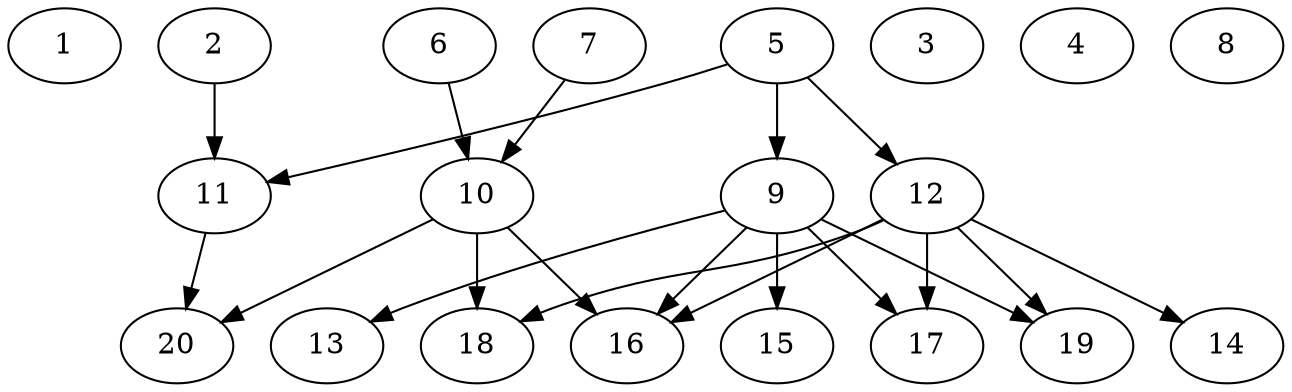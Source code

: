 // DAG automatically generated by daggen at Tue Jul 23 14:23:30 2019
// ./daggen --dot -n 20 --ccr 0.4 --fat 0.6 --regular 0.5 --density 0.6 --mindata 5242880 --maxdata 52428800 
digraph G {
  1 [size="68697600", alpha="0.06", expect_size="27479040"] 
  2 [size="106542080", alpha="0.18", expect_size="42616832"] 
  2 -> 11 [size ="42616832"]
  3 [size="38615040", alpha="0.20", expect_size="15446016"] 
  4 [size="84047360", alpha="0.01", expect_size="33618944"] 
  5 [size="111303680", alpha="0.16", expect_size="44521472"] 
  5 -> 9 [size ="44521472"]
  5 -> 11 [size ="44521472"]
  5 -> 12 [size ="44521472"]
  6 [size="109153280", alpha="0.04", expect_size="43661312"] 
  6 -> 10 [size ="43661312"]
  7 [size="64655360", alpha="0.20", expect_size="25862144"] 
  7 -> 10 [size ="25862144"]
  8 [size="50286080", alpha="0.03", expect_size="20114432"] 
  9 [size="94425600", alpha="0.12", expect_size="37770240"] 
  9 -> 13 [size ="37770240"]
  9 -> 15 [size ="37770240"]
  9 -> 16 [size ="37770240"]
  9 -> 17 [size ="37770240"]
  9 -> 19 [size ="37770240"]
  10 [size="91102720", alpha="0.16", expect_size="36441088"] 
  10 -> 16 [size ="36441088"]
  10 -> 18 [size ="36441088"]
  10 -> 20 [size ="36441088"]
  11 [size="81280000", alpha="0.06", expect_size="32512000"] 
  11 -> 20 [size ="32512000"]
  12 [size="116300800", alpha="0.13", expect_size="46520320"] 
  12 -> 14 [size ="46520320"]
  12 -> 16 [size ="46520320"]
  12 -> 17 [size ="46520320"]
  12 -> 18 [size ="46520320"]
  12 -> 19 [size ="46520320"]
  13 [size="104340480", alpha="0.09", expect_size="41736192"] 
  14 [size="101813760", alpha="0.09", expect_size="40725504"] 
  15 [size="105981440", alpha="0.09", expect_size="42392576"] 
  16 [size="84328960", alpha="0.09", expect_size="33731584"] 
  17 [size="105000960", alpha="0.03", expect_size="42000384"] 
  18 [size="102663680", alpha="0.00", expect_size="41065472"] 
  19 [size="121830400", alpha="0.15", expect_size="48732160"] 
  20 [size="71779840", alpha="0.08", expect_size="28711936"] 
}
